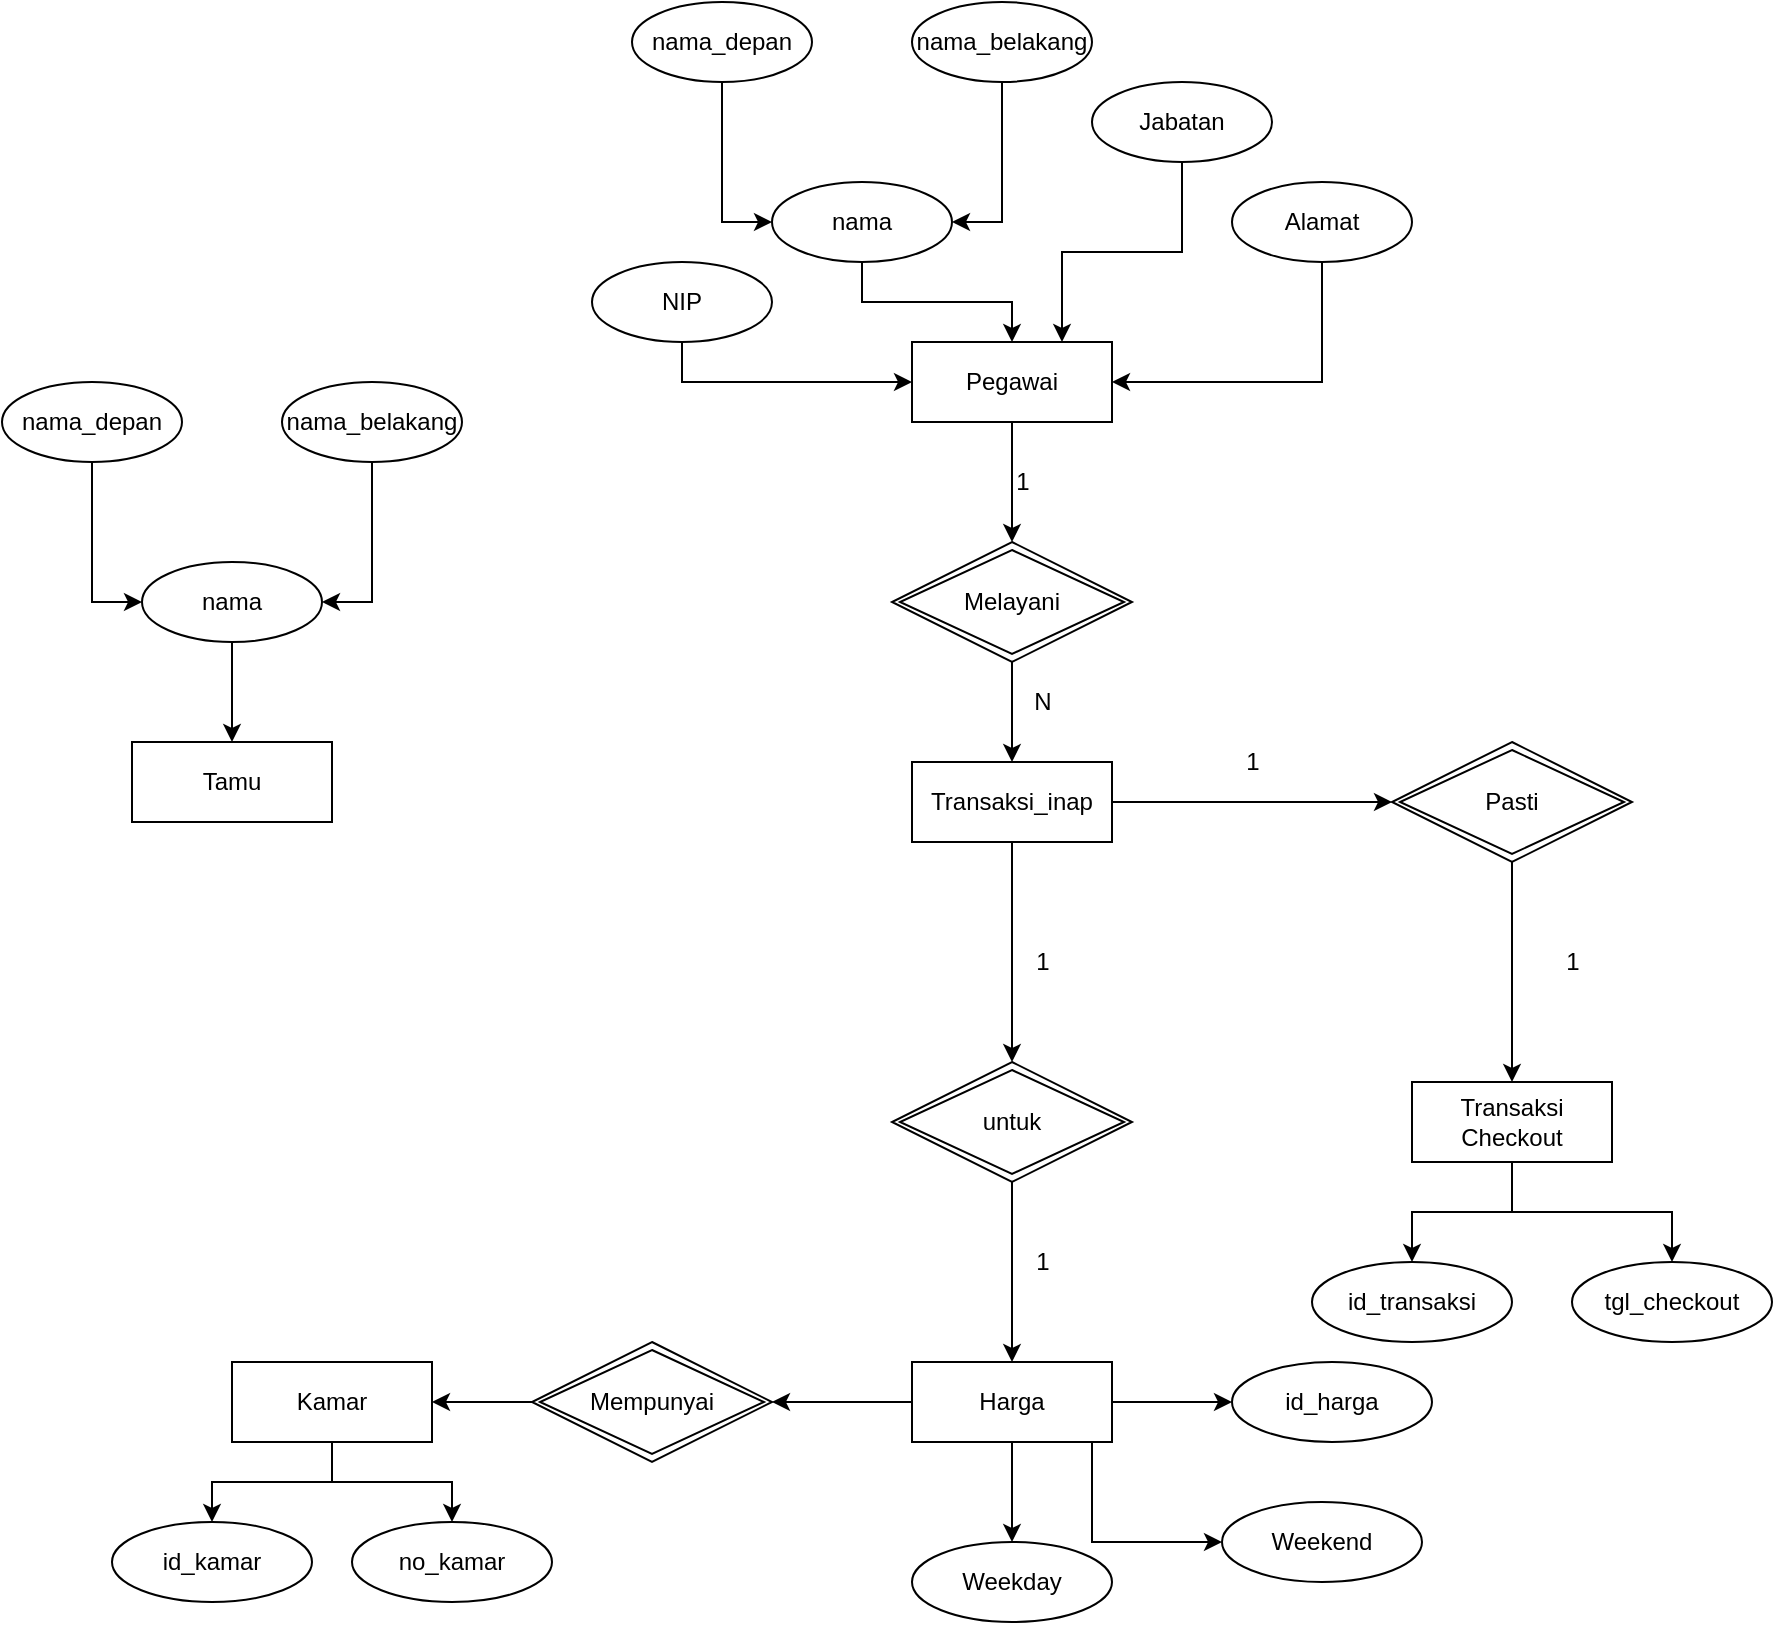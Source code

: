 <mxfile version="13.10.0" type="github">
  <diagram id="gj8yxHu3S_4FRRV1vKiW" name="Page-1">
    <mxGraphModel dx="1639" dy="676" grid="1" gridSize="10" guides="1" tooltips="1" connect="1" arrows="1" fold="1" page="1" pageScale="1" pageWidth="850" pageHeight="1100" math="0" shadow="0">
      <root>
        <mxCell id="0" />
        <mxCell id="1" parent="0" />
        <mxCell id="kXx_nYdvZnYu2SWyNmIj-19" style="edgeStyle=orthogonalEdgeStyle;rounded=0;orthogonalLoop=1;jettySize=auto;html=1;entryX=0.5;entryY=0;entryDx=0;entryDy=0;" edge="1" parent="1" source="kXx_nYdvZnYu2SWyNmIj-1" target="kXx_nYdvZnYu2SWyNmIj-17">
          <mxGeometry relative="1" as="geometry" />
        </mxCell>
        <mxCell id="kXx_nYdvZnYu2SWyNmIj-1" value="Pegawai" style="whiteSpace=wrap;html=1;align=center;" vertex="1" parent="1">
          <mxGeometry x="370" y="280" width="100" height="40" as="geometry" />
        </mxCell>
        <mxCell id="kXx_nYdvZnYu2SWyNmIj-7" style="edgeStyle=orthogonalEdgeStyle;rounded=0;orthogonalLoop=1;jettySize=auto;html=1;entryX=0;entryY=0.5;entryDx=0;entryDy=0;" edge="1" parent="1" source="kXx_nYdvZnYu2SWyNmIj-2" target="kXx_nYdvZnYu2SWyNmIj-4">
          <mxGeometry relative="1" as="geometry" />
        </mxCell>
        <mxCell id="kXx_nYdvZnYu2SWyNmIj-2" value="nama_depan" style="ellipse;whiteSpace=wrap;html=1;" vertex="1" parent="1">
          <mxGeometry x="230" y="110" width="90" height="40" as="geometry" />
        </mxCell>
        <mxCell id="kXx_nYdvZnYu2SWyNmIj-6" style="edgeStyle=orthogonalEdgeStyle;rounded=0;orthogonalLoop=1;jettySize=auto;html=1;entryX=1;entryY=0.5;entryDx=0;entryDy=0;" edge="1" parent="1" source="kXx_nYdvZnYu2SWyNmIj-3" target="kXx_nYdvZnYu2SWyNmIj-4">
          <mxGeometry relative="1" as="geometry" />
        </mxCell>
        <mxCell id="kXx_nYdvZnYu2SWyNmIj-3" value="nama_belakang" style="ellipse;whiteSpace=wrap;html=1;" vertex="1" parent="1">
          <mxGeometry x="370" y="110" width="90" height="40" as="geometry" />
        </mxCell>
        <mxCell id="kXx_nYdvZnYu2SWyNmIj-8" style="edgeStyle=orthogonalEdgeStyle;rounded=0;orthogonalLoop=1;jettySize=auto;html=1;entryX=0.5;entryY=0;entryDx=0;entryDy=0;" edge="1" parent="1" source="kXx_nYdvZnYu2SWyNmIj-4" target="kXx_nYdvZnYu2SWyNmIj-1">
          <mxGeometry relative="1" as="geometry" />
        </mxCell>
        <mxCell id="kXx_nYdvZnYu2SWyNmIj-4" value="nama" style="ellipse;whiteSpace=wrap;html=1;" vertex="1" parent="1">
          <mxGeometry x="300" y="200" width="90" height="40" as="geometry" />
        </mxCell>
        <mxCell id="kXx_nYdvZnYu2SWyNmIj-10" style="edgeStyle=orthogonalEdgeStyle;rounded=0;orthogonalLoop=1;jettySize=auto;html=1;entryX=0.75;entryY=0;entryDx=0;entryDy=0;" edge="1" parent="1" source="kXx_nYdvZnYu2SWyNmIj-9" target="kXx_nYdvZnYu2SWyNmIj-1">
          <mxGeometry relative="1" as="geometry" />
        </mxCell>
        <mxCell id="kXx_nYdvZnYu2SWyNmIj-9" value="Jabatan" style="ellipse;whiteSpace=wrap;html=1;" vertex="1" parent="1">
          <mxGeometry x="460" y="150" width="90" height="40" as="geometry" />
        </mxCell>
        <mxCell id="kXx_nYdvZnYu2SWyNmIj-12" style="edgeStyle=orthogonalEdgeStyle;rounded=0;orthogonalLoop=1;jettySize=auto;html=1;entryX=1;entryY=0.5;entryDx=0;entryDy=0;" edge="1" parent="1" source="kXx_nYdvZnYu2SWyNmIj-11" target="kXx_nYdvZnYu2SWyNmIj-1">
          <mxGeometry relative="1" as="geometry">
            <Array as="points">
              <mxPoint x="575" y="300" />
            </Array>
          </mxGeometry>
        </mxCell>
        <mxCell id="kXx_nYdvZnYu2SWyNmIj-11" value="Alamat" style="ellipse;whiteSpace=wrap;html=1;" vertex="1" parent="1">
          <mxGeometry x="530" y="200" width="90" height="40" as="geometry" />
        </mxCell>
        <mxCell id="kXx_nYdvZnYu2SWyNmIj-14" style="edgeStyle=orthogonalEdgeStyle;rounded=0;orthogonalLoop=1;jettySize=auto;html=1;entryX=0;entryY=0.5;entryDx=0;entryDy=0;" edge="1" parent="1" source="kXx_nYdvZnYu2SWyNmIj-13" target="kXx_nYdvZnYu2SWyNmIj-1">
          <mxGeometry relative="1" as="geometry">
            <Array as="points">
              <mxPoint x="255" y="300" />
            </Array>
          </mxGeometry>
        </mxCell>
        <mxCell id="kXx_nYdvZnYu2SWyNmIj-13" value="NIP" style="ellipse;whiteSpace=wrap;html=1;" vertex="1" parent="1">
          <mxGeometry x="210" y="240" width="90" height="40" as="geometry" />
        </mxCell>
        <mxCell id="kXx_nYdvZnYu2SWyNmIj-25" style="edgeStyle=orthogonalEdgeStyle;rounded=0;orthogonalLoop=1;jettySize=auto;html=1;entryX=0;entryY=0.5;entryDx=0;entryDy=0;" edge="1" parent="1" source="kXx_nYdvZnYu2SWyNmIj-16" target="kXx_nYdvZnYu2SWyNmIj-24">
          <mxGeometry relative="1" as="geometry" />
        </mxCell>
        <mxCell id="kXx_nYdvZnYu2SWyNmIj-36" style="edgeStyle=orthogonalEdgeStyle;rounded=0;orthogonalLoop=1;jettySize=auto;html=1;entryX=0.5;entryY=0;entryDx=0;entryDy=0;" edge="1" parent="1" source="kXx_nYdvZnYu2SWyNmIj-16" target="kXx_nYdvZnYu2SWyNmIj-34">
          <mxGeometry relative="1" as="geometry" />
        </mxCell>
        <mxCell id="kXx_nYdvZnYu2SWyNmIj-16" value="Transaksi_inap" style="whiteSpace=wrap;html=1;align=center;" vertex="1" parent="1">
          <mxGeometry x="370" y="490" width="100" height="40" as="geometry" />
        </mxCell>
        <mxCell id="kXx_nYdvZnYu2SWyNmIj-22" style="edgeStyle=orthogonalEdgeStyle;rounded=0;orthogonalLoop=1;jettySize=auto;html=1;entryX=0.5;entryY=0;entryDx=0;entryDy=0;" edge="1" parent="1" source="kXx_nYdvZnYu2SWyNmIj-17" target="kXx_nYdvZnYu2SWyNmIj-16">
          <mxGeometry relative="1" as="geometry" />
        </mxCell>
        <mxCell id="kXx_nYdvZnYu2SWyNmIj-17" value="Melayani" style="shape=rhombus;double=1;perimeter=rhombusPerimeter;whiteSpace=wrap;html=1;align=center;" vertex="1" parent="1">
          <mxGeometry x="360" y="380" width="120" height="60" as="geometry" />
        </mxCell>
        <mxCell id="kXx_nYdvZnYu2SWyNmIj-21" value="1" style="text;html=1;align=center;verticalAlign=middle;resizable=0;points=[];autosize=1;" vertex="1" parent="1">
          <mxGeometry x="415" y="340" width="20" height="20" as="geometry" />
        </mxCell>
        <mxCell id="kXx_nYdvZnYu2SWyNmIj-23" value="N" style="text;html=1;align=center;verticalAlign=middle;resizable=0;points=[];autosize=1;" vertex="1" parent="1">
          <mxGeometry x="425" y="450" width="20" height="20" as="geometry" />
        </mxCell>
        <mxCell id="kXx_nYdvZnYu2SWyNmIj-27" style="edgeStyle=orthogonalEdgeStyle;rounded=0;orthogonalLoop=1;jettySize=auto;html=1;entryX=0.5;entryY=0;entryDx=0;entryDy=0;" edge="1" parent="1" source="kXx_nYdvZnYu2SWyNmIj-24" target="kXx_nYdvZnYu2SWyNmIj-26">
          <mxGeometry relative="1" as="geometry" />
        </mxCell>
        <mxCell id="kXx_nYdvZnYu2SWyNmIj-24" value="Pasti" style="shape=rhombus;double=1;perimeter=rhombusPerimeter;whiteSpace=wrap;html=1;align=center;" vertex="1" parent="1">
          <mxGeometry x="610" y="480" width="120" height="60" as="geometry" />
        </mxCell>
        <mxCell id="kXx_nYdvZnYu2SWyNmIj-32" value="" style="edgeStyle=orthogonalEdgeStyle;rounded=0;orthogonalLoop=1;jettySize=auto;html=1;" edge="1" parent="1" source="kXx_nYdvZnYu2SWyNmIj-26" target="kXx_nYdvZnYu2SWyNmIj-29">
          <mxGeometry relative="1" as="geometry" />
        </mxCell>
        <mxCell id="kXx_nYdvZnYu2SWyNmIj-33" style="edgeStyle=orthogonalEdgeStyle;rounded=0;orthogonalLoop=1;jettySize=auto;html=1;entryX=0.5;entryY=0;entryDx=0;entryDy=0;" edge="1" parent="1" source="kXx_nYdvZnYu2SWyNmIj-26" target="kXx_nYdvZnYu2SWyNmIj-28">
          <mxGeometry relative="1" as="geometry" />
        </mxCell>
        <mxCell id="kXx_nYdvZnYu2SWyNmIj-26" value="Transaksi Checkout" style="whiteSpace=wrap;html=1;align=center;" vertex="1" parent="1">
          <mxGeometry x="620" y="650" width="100" height="40" as="geometry" />
        </mxCell>
        <mxCell id="kXx_nYdvZnYu2SWyNmIj-28" value="id_transaksi" style="ellipse;whiteSpace=wrap;html=1;align=center;" vertex="1" parent="1">
          <mxGeometry x="570" y="740" width="100" height="40" as="geometry" />
        </mxCell>
        <mxCell id="kXx_nYdvZnYu2SWyNmIj-29" value="tgl_checkout" style="ellipse;whiteSpace=wrap;html=1;align=center;" vertex="1" parent="1">
          <mxGeometry x="700" y="740" width="100" height="40" as="geometry" />
        </mxCell>
        <mxCell id="kXx_nYdvZnYu2SWyNmIj-30" value="1" style="text;html=1;align=center;verticalAlign=middle;resizable=0;points=[];autosize=1;" vertex="1" parent="1">
          <mxGeometry x="530" y="480" width="20" height="20" as="geometry" />
        </mxCell>
        <mxCell id="kXx_nYdvZnYu2SWyNmIj-31" value="1" style="text;html=1;align=center;verticalAlign=middle;resizable=0;points=[];autosize=1;" vertex="1" parent="1">
          <mxGeometry x="690" y="580" width="20" height="20" as="geometry" />
        </mxCell>
        <mxCell id="kXx_nYdvZnYu2SWyNmIj-37" style="edgeStyle=orthogonalEdgeStyle;rounded=0;orthogonalLoop=1;jettySize=auto;html=1;entryX=0.5;entryY=0;entryDx=0;entryDy=0;" edge="1" parent="1" source="kXx_nYdvZnYu2SWyNmIj-34" target="kXx_nYdvZnYu2SWyNmIj-35">
          <mxGeometry relative="1" as="geometry" />
        </mxCell>
        <mxCell id="kXx_nYdvZnYu2SWyNmIj-34" value="untuk" style="shape=rhombus;double=1;perimeter=rhombusPerimeter;whiteSpace=wrap;html=1;align=center;" vertex="1" parent="1">
          <mxGeometry x="360" y="640" width="120" height="60" as="geometry" />
        </mxCell>
        <mxCell id="kXx_nYdvZnYu2SWyNmIj-44" style="edgeStyle=orthogonalEdgeStyle;rounded=0;orthogonalLoop=1;jettySize=auto;html=1;entryX=0;entryY=0.5;entryDx=0;entryDy=0;" edge="1" parent="1" source="kXx_nYdvZnYu2SWyNmIj-35" target="kXx_nYdvZnYu2SWyNmIj-42">
          <mxGeometry relative="1" as="geometry" />
        </mxCell>
        <mxCell id="kXx_nYdvZnYu2SWyNmIj-45" style="edgeStyle=orthogonalEdgeStyle;rounded=0;orthogonalLoop=1;jettySize=auto;html=1;entryX=0.5;entryY=0;entryDx=0;entryDy=0;" edge="1" parent="1" source="kXx_nYdvZnYu2SWyNmIj-35" target="kXx_nYdvZnYu2SWyNmIj-41">
          <mxGeometry relative="1" as="geometry" />
        </mxCell>
        <mxCell id="kXx_nYdvZnYu2SWyNmIj-46" style="edgeStyle=orthogonalEdgeStyle;rounded=0;orthogonalLoop=1;jettySize=auto;html=1;entryX=0;entryY=0.5;entryDx=0;entryDy=0;" edge="1" parent="1" source="kXx_nYdvZnYu2SWyNmIj-35" target="kXx_nYdvZnYu2SWyNmIj-40">
          <mxGeometry relative="1" as="geometry">
            <Array as="points">
              <mxPoint x="460" y="880" />
            </Array>
          </mxGeometry>
        </mxCell>
        <mxCell id="kXx_nYdvZnYu2SWyNmIj-50" style="edgeStyle=orthogonalEdgeStyle;rounded=0;orthogonalLoop=1;jettySize=auto;html=1;entryX=1;entryY=0.5;entryDx=0;entryDy=0;" edge="1" parent="1" source="kXx_nYdvZnYu2SWyNmIj-35" target="kXx_nYdvZnYu2SWyNmIj-47">
          <mxGeometry relative="1" as="geometry" />
        </mxCell>
        <mxCell id="kXx_nYdvZnYu2SWyNmIj-35" value="Harga" style="whiteSpace=wrap;html=1;align=center;" vertex="1" parent="1">
          <mxGeometry x="370" y="790" width="100" height="40" as="geometry" />
        </mxCell>
        <mxCell id="kXx_nYdvZnYu2SWyNmIj-38" value="1" style="text;html=1;align=center;verticalAlign=middle;resizable=0;points=[];autosize=1;" vertex="1" parent="1">
          <mxGeometry x="425" y="580" width="20" height="20" as="geometry" />
        </mxCell>
        <mxCell id="kXx_nYdvZnYu2SWyNmIj-39" value="1" style="text;html=1;align=center;verticalAlign=middle;resizable=0;points=[];autosize=1;" vertex="1" parent="1">
          <mxGeometry x="425" y="730" width="20" height="20" as="geometry" />
        </mxCell>
        <mxCell id="kXx_nYdvZnYu2SWyNmIj-40" value="Weekend" style="ellipse;whiteSpace=wrap;html=1;align=center;" vertex="1" parent="1">
          <mxGeometry x="525" y="860" width="100" height="40" as="geometry" />
        </mxCell>
        <mxCell id="kXx_nYdvZnYu2SWyNmIj-41" value="Weekday" style="ellipse;whiteSpace=wrap;html=1;align=center;" vertex="1" parent="1">
          <mxGeometry x="370" y="880" width="100" height="40" as="geometry" />
        </mxCell>
        <mxCell id="kXx_nYdvZnYu2SWyNmIj-42" value="id_harga" style="ellipse;whiteSpace=wrap;html=1;align=center;" vertex="1" parent="1">
          <mxGeometry x="530" y="790" width="100" height="40" as="geometry" />
        </mxCell>
        <mxCell id="kXx_nYdvZnYu2SWyNmIj-51" style="edgeStyle=orthogonalEdgeStyle;rounded=0;orthogonalLoop=1;jettySize=auto;html=1;entryX=1;entryY=0.5;entryDx=0;entryDy=0;" edge="1" parent="1" source="kXx_nYdvZnYu2SWyNmIj-47" target="kXx_nYdvZnYu2SWyNmIj-48">
          <mxGeometry relative="1" as="geometry" />
        </mxCell>
        <mxCell id="kXx_nYdvZnYu2SWyNmIj-47" value="Mempunyai" style="shape=rhombus;double=1;perimeter=rhombusPerimeter;whiteSpace=wrap;html=1;align=center;" vertex="1" parent="1">
          <mxGeometry x="180" y="780" width="120" height="60" as="geometry" />
        </mxCell>
        <mxCell id="kXx_nYdvZnYu2SWyNmIj-53" style="edgeStyle=orthogonalEdgeStyle;rounded=0;orthogonalLoop=1;jettySize=auto;html=1;entryX=0.5;entryY=0;entryDx=0;entryDy=0;" edge="1" parent="1" source="kXx_nYdvZnYu2SWyNmIj-48" target="kXx_nYdvZnYu2SWyNmIj-49">
          <mxGeometry relative="1" as="geometry" />
        </mxCell>
        <mxCell id="kXx_nYdvZnYu2SWyNmIj-54" style="edgeStyle=orthogonalEdgeStyle;rounded=0;orthogonalLoop=1;jettySize=auto;html=1;entryX=0.5;entryY=0;entryDx=0;entryDy=0;" edge="1" parent="1" source="kXx_nYdvZnYu2SWyNmIj-48" target="kXx_nYdvZnYu2SWyNmIj-52">
          <mxGeometry relative="1" as="geometry" />
        </mxCell>
        <mxCell id="kXx_nYdvZnYu2SWyNmIj-48" value="Kamar" style="whiteSpace=wrap;html=1;align=center;" vertex="1" parent="1">
          <mxGeometry x="30" y="790" width="100" height="40" as="geometry" />
        </mxCell>
        <mxCell id="kXx_nYdvZnYu2SWyNmIj-49" value="id_kamar" style="ellipse;whiteSpace=wrap;html=1;align=center;" vertex="1" parent="1">
          <mxGeometry x="-30" y="870" width="100" height="40" as="geometry" />
        </mxCell>
        <mxCell id="kXx_nYdvZnYu2SWyNmIj-52" value="no_kamar" style="ellipse;whiteSpace=wrap;html=1;align=center;" vertex="1" parent="1">
          <mxGeometry x="90" y="870" width="100" height="40" as="geometry" />
        </mxCell>
        <mxCell id="kXx_nYdvZnYu2SWyNmIj-56" value="Tamu" style="whiteSpace=wrap;html=1;align=center;" vertex="1" parent="1">
          <mxGeometry x="-20" y="480" width="100" height="40" as="geometry" />
        </mxCell>
        <mxCell id="kXx_nYdvZnYu2SWyNmIj-57" style="edgeStyle=orthogonalEdgeStyle;rounded=0;orthogonalLoop=1;jettySize=auto;html=1;entryX=0;entryY=0.5;entryDx=0;entryDy=0;" edge="1" parent="1" source="kXx_nYdvZnYu2SWyNmIj-58" target="kXx_nYdvZnYu2SWyNmIj-61">
          <mxGeometry relative="1" as="geometry" />
        </mxCell>
        <mxCell id="kXx_nYdvZnYu2SWyNmIj-58" value="nama_depan" style="ellipse;whiteSpace=wrap;html=1;" vertex="1" parent="1">
          <mxGeometry x="-85" y="300" width="90" height="40" as="geometry" />
        </mxCell>
        <mxCell id="kXx_nYdvZnYu2SWyNmIj-59" style="edgeStyle=orthogonalEdgeStyle;rounded=0;orthogonalLoop=1;jettySize=auto;html=1;entryX=1;entryY=0.5;entryDx=0;entryDy=0;" edge="1" parent="1" source="kXx_nYdvZnYu2SWyNmIj-60" target="kXx_nYdvZnYu2SWyNmIj-61">
          <mxGeometry relative="1" as="geometry" />
        </mxCell>
        <mxCell id="kXx_nYdvZnYu2SWyNmIj-60" value="nama_belakang" style="ellipse;whiteSpace=wrap;html=1;" vertex="1" parent="1">
          <mxGeometry x="55" y="300" width="90" height="40" as="geometry" />
        </mxCell>
        <mxCell id="kXx_nYdvZnYu2SWyNmIj-62" style="edgeStyle=orthogonalEdgeStyle;rounded=0;orthogonalLoop=1;jettySize=auto;html=1;entryX=0.5;entryY=0;entryDx=0;entryDy=0;" edge="1" parent="1" source="kXx_nYdvZnYu2SWyNmIj-61" target="kXx_nYdvZnYu2SWyNmIj-56">
          <mxGeometry relative="1" as="geometry" />
        </mxCell>
        <mxCell id="kXx_nYdvZnYu2SWyNmIj-61" value="nama" style="ellipse;whiteSpace=wrap;html=1;" vertex="1" parent="1">
          <mxGeometry x="-15" y="390" width="90" height="40" as="geometry" />
        </mxCell>
      </root>
    </mxGraphModel>
  </diagram>
</mxfile>
